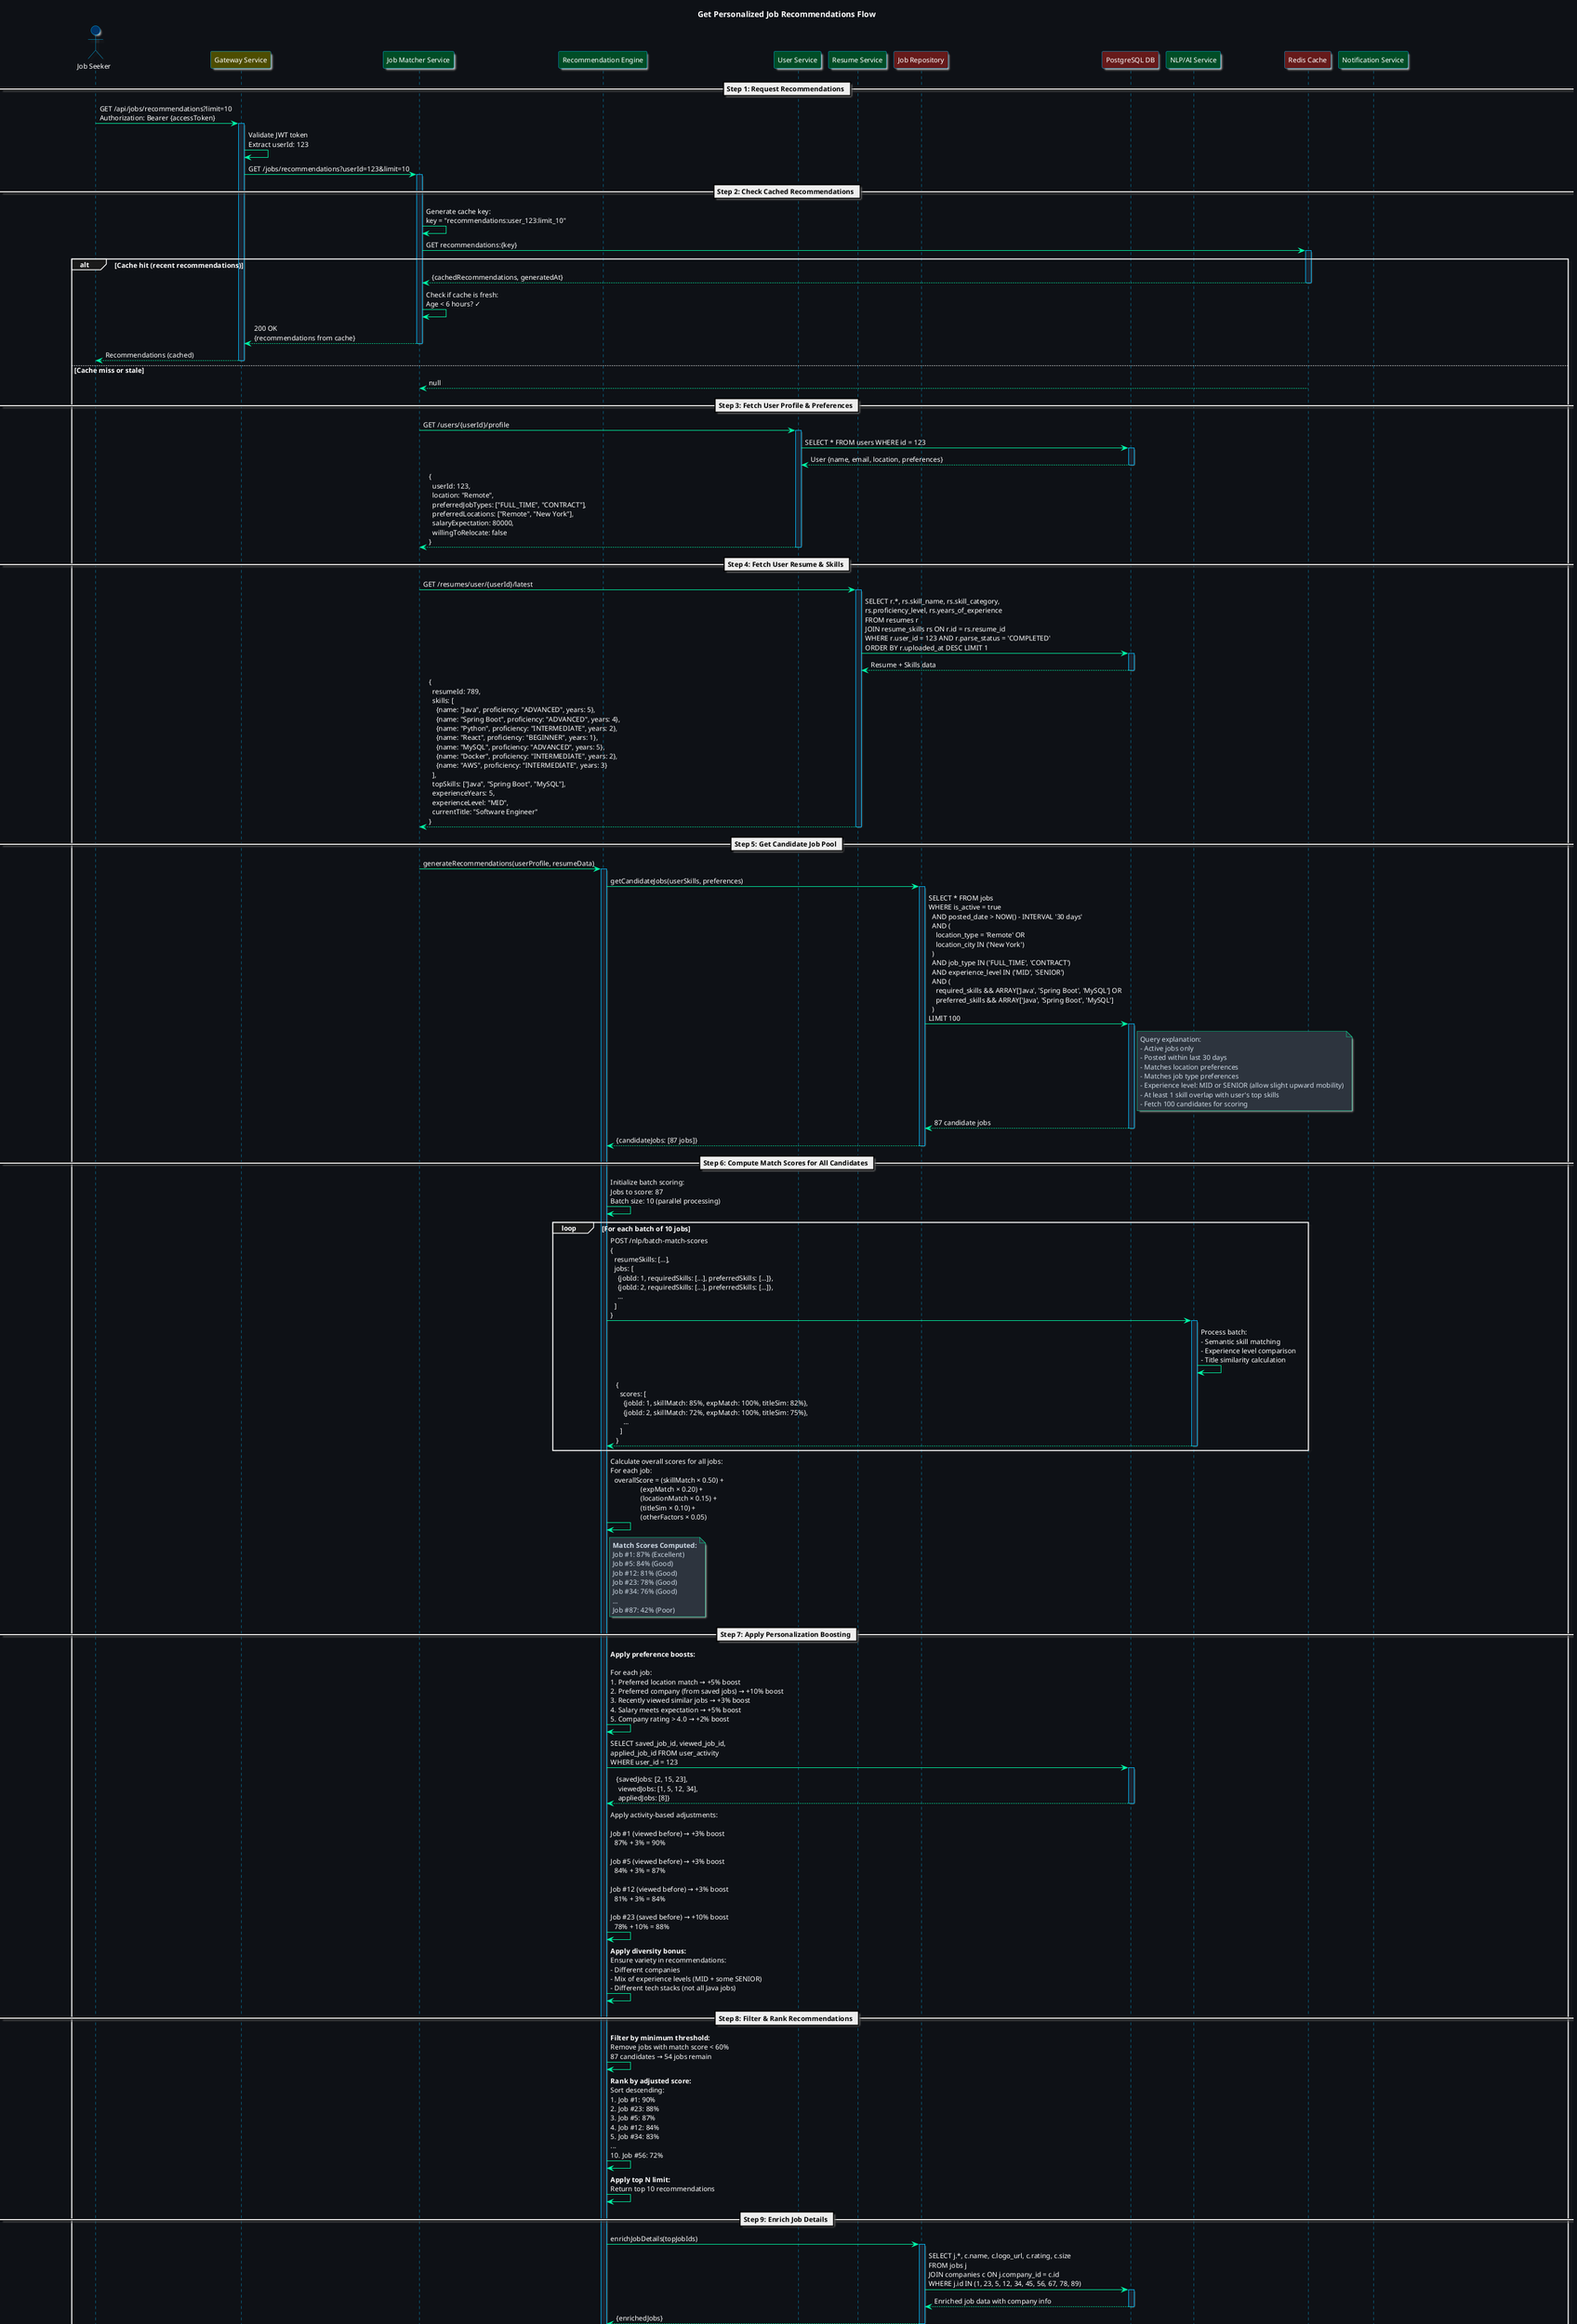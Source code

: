 ' This Sequence is optional

@startuml Get Personalized Job Recommendations
skinparam backgroundColor #0e1116
skinparam defaultFontName "Segoe UI"
skinparam defaultFontColor #?black:white
skinparam defaultFontSize 12
skinparam shadowing true

skinparam sequence {
    ArrowColor #00ffaa
    ActorBorderColor #00bfff
    ActorBackgroundColor #1a2432
    ActorFontColor #ffffff
    
    ParticipantBorderColor #00bfff
    ParticipantBackgroundColor #1e232b
    ParticipantFontColor #ffffff
    
    LifeLineBorderColor #00bfff
    LifeLineBackgroundColor #1a2432
    
    BoxBorderColor #00bfff
    BoxBackgroundColor #0d1117
    BoxFontColor #ffffff
}

skinparam sequenceGroup {
  BorderColor white
  BackgroundColor #1a1a1a
  FontColor #ffffff
}

skinparam note {
    BackgroundColor #2d343e
    BorderColor #00ffaa
    FontColor #cdd9e5
}

actor "Job Seeker" as User #003366
participant "Gateway Service" as Gateway #4d4d00
participant "Job Matcher Service" as JobMatcherSvc #004d26
participant "Recommendation Engine" as RecEngine #004d26
participant "User Service" as UserSvc #004d26
participant "Resume Service" as ResumeSvc #004d26
participant "Job Repository" as JobRepo #661a1a
participant "PostgreSQL DB" as DB #661a1a
participant "NLP/AI Service" as NLP #004d26
participant "Redis Cache" as Redis #661a1a
participant "Notification Service" as NotifSvc #004d26

title Get Personalized Job Recommendations Flow

== Step 1: Request Recommendations ==

User -> Gateway: GET /api/jobs/recommendations?limit=10\nAuthorization: Bearer {accessToken}
activate Gateway

Gateway -> Gateway: Validate JWT token\nExtract userId: 123

Gateway -> JobMatcherSvc: GET /jobs/recommendations?userId=123&limit=10
activate JobMatcherSvc

== Step 2: Check Cached Recommendations ==

JobMatcherSvc -> JobMatcherSvc: Generate cache key:\nkey = "recommendations:user_123:limit_10"

JobMatcherSvc -> Redis: GET recommendations:{key}
activate Redis

alt Cache hit (recent recommendations)
    Redis --> JobMatcherSvc: {cachedRecommendations, generatedAt}
    deactivate Redis
    
    JobMatcherSvc -> JobMatcherSvc: Check if cache is fresh:\nAge < 6 hours? ✓
    
    JobMatcherSvc --> Gateway: 200 OK\n{recommendations from cache}
    deactivate JobMatcherSvc
    Gateway --> User: Recommendations (cached)
    deactivate Gateway
    
else Cache miss or stale
    Redis --> JobMatcherSvc: null
    deactivate Redis
    
    == Step 3: Fetch User Profile & Preferences ==
    
    JobMatcherSvc -> UserSvc: GET /users/{userId}/profile
    activate UserSvc
    UserSvc -> DB: SELECT * FROM users WHERE id = 123
    activate DB
    DB --> UserSvc: User {name, email, location, preferences}
    deactivate DB
    UserSvc --> JobMatcherSvc: {\n  userId: 123,\n  location: "Remote",\n  preferredJobTypes: ["FULL_TIME", "CONTRACT"],\n  preferredLocations: ["Remote", "New York"],\n  salaryExpectation: 80000,\n  willingToRelocate: false\n}
    deactivate UserSvc
    
    == Step 4: Fetch User Resume & Skills ==
    
    JobMatcherSvc -> ResumeSvc: GET /resumes/user/{userId}/latest
    activate ResumeSvc
    
    ResumeSvc -> DB: SELECT r.*, rs.skill_name, rs.skill_category, \nrs.proficiency_level, rs.years_of_experience\nFROM resumes r\nJOIN resume_skills rs ON r.id = rs.resume_id\nWHERE r.user_id = 123 AND r.parse_status = 'COMPLETED'\nORDER BY r.uploaded_at DESC LIMIT 1
    activate DB
    DB --> ResumeSvc: Resume + Skills data
    deactivate DB
    
    ResumeSvc --> JobMatcherSvc: {\n  resumeId: 789,\n  skills: [\n    {name: "Java", proficiency: "ADVANCED", years: 5},\n    {name: "Spring Boot", proficiency: "ADVANCED", years: 4},\n    {name: "Python", proficiency: "INTERMEDIATE", years: 2},\n    {name: "React", proficiency: "BEGINNER", years: 1},\n    {name: "MySQL", proficiency: "ADVANCED", years: 5},\n    {name: "Docker", proficiency: "INTERMEDIATE", years: 2},\n    {name: "AWS", proficiency: "INTERMEDIATE", years: 3}\n  ],\n  topSkills: ["Java", "Spring Boot", "MySQL"],\n  experienceYears: 5,\n  experienceLevel: "MID",\n  currentTitle: "Software Engineer"\n}
    deactivate ResumeSvc
    
    == Step 5: Get Candidate Job Pool ==
    
    JobMatcherSvc -> RecEngine: generateRecommendations(userProfile, resumeData)
    activate RecEngine
    
    RecEngine -> JobRepo: getCandidateJobs(userSkills, preferences)
    activate JobRepo
    
    JobRepo -> DB: SELECT * FROM jobs\nWHERE is_active = true\n  AND posted_date > NOW() - INTERVAL '30 days'\n  AND (\n    location_type = 'Remote' OR \n    location_city IN ('New York')\n  )\n  AND job_type IN ('FULL_TIME', 'CONTRACT')\n  AND experience_level IN ('MID', 'SENIOR')\n  AND (\n    required_skills && ARRAY['Java', 'Spring Boot', 'MySQL'] OR\n    preferred_skills && ARRAY['Java', 'Spring Boot', 'MySQL']\n  )\nLIMIT 100
    activate DB
    
    note right of DB
    Query explanation:
    - Active jobs only
    - Posted within last 30 days
    - Matches location preferences
    - Matches job type preferences
    - Experience level: MID or SENIOR (allow slight upward mobility)
    - At least 1 skill overlap with user's top skills
    - Fetch 100 candidates for scoring
    end note
    
    DB --> JobRepo: 87 candidate jobs
    deactivate DB
    JobRepo --> RecEngine: {candidateJobs: [87 jobs]}
    deactivate JobRepo
    
    == Step 6: Compute Match Scores for All Candidates ==
    
    RecEngine -> RecEngine: Initialize batch scoring:\nJobs to score: 87\nBatch size: 10 (parallel processing)
    
    loop For each batch of 10 jobs
        RecEngine -> NLP: POST /nlp/batch-match-scores\n{\n  resumeSkills: [...],\n  jobs: [\n    {jobId: 1, requiredSkills: [...], preferredSkills: [...]},\n    {jobId: 2, requiredSkills: [...], preferredSkills: [...]},\n    ...\n  ]\n}
        activate NLP
        
        NLP -> NLP: Process batch:\n- Semantic skill matching\n- Experience level comparison\n- Title similarity calculation
        
        NLP --> RecEngine: {\n  scores: [\n    {jobId: 1, skillMatch: 85%, expMatch: 100%, titleSim: 82%},\n    {jobId: 2, skillMatch: 72%, expMatch: 100%, titleSim: 75%},\n    ...\n  ]\n}
        deactivate NLP
    end
    
    RecEngine -> RecEngine: Calculate overall scores for all jobs:\nFor each job:\n  overallScore = (skillMatch × 0.50) + \n                 (expMatch × 0.20) + \n                 (locationMatch × 0.15) + \n                 (titleSim × 0.10) + \n                 (otherFactors × 0.05)
    
    note right of RecEngine
    **Match Scores Computed:**
    Job #1: 87% (Excellent)
    Job #5: 84% (Good)
    Job #12: 81% (Good)
    Job #23: 78% (Good)
    Job #34: 76% (Good)
    ...
    Job #87: 42% (Poor)
    end note
    
    == Step 7: Apply Personalization Boosting ==
    
    RecEngine -> RecEngine: **Apply preference boosts:**\n\nFor each job:\n1. Preferred location match → +5% boost\n2. Preferred company (from saved jobs) → +10% boost\n3. Recently viewed similar jobs → +3% boost\n4. Salary meets expectation → +5% boost\n5. Company rating > 4.0 → +2% boost
    
    RecEngine -> DB: SELECT saved_job_id, viewed_job_id, \napplied_job_id FROM user_activity\nWHERE user_id = 123
    activate DB
    DB --> RecEngine: {savedJobs: [2, 15, 23], \n viewedJobs: [1, 5, 12, 34], \n appliedJobs: [8]}
    deactivate DB
    
    RecEngine -> RecEngine: Apply activity-based adjustments:\n\nJob #1 (viewed before) → +3% boost\n  87% + 3% = 90%\n\nJob #5 (viewed before) → +3% boost\n  84% + 3% = 87%\n\nJob #12 (viewed before) → +3% boost\n  81% + 3% = 84%\n\nJob #23 (saved before) → +10% boost\n  78% + 10% = 88%
    
    RecEngine -> RecEngine: **Apply diversity bonus:**\nEnsure variety in recommendations:\n- Different companies\n- Mix of experience levels (MID + some SENIOR)\n- Different tech stacks (not all Java jobs)
    
    == Step 8: Filter & Rank Recommendations ==
    
    RecEngine -> RecEngine: **Filter by minimum threshold:**\nRemove jobs with match score < 60%\n87 candidates → 54 jobs remain
    
    RecEngine -> RecEngine: **Rank by adjusted score:**\nSort descending:\n1. Job #1: 90%\n2. Job #23: 88%\n3. Job #5: 87%\n4. Job #12: 84%\n5. Job #34: 83%\n...\n10. Job #56: 72%
    
    RecEngine -> RecEngine: **Apply top N limit:**\nReturn top 10 recommendations
    
    == Step 9: Enrich Job Details ==
    
    RecEngine -> JobRepo: enrichJobDetails(topJobIds)
    activate JobRepo
    JobRepo -> DB: SELECT j.*, c.name, c.logo_url, c.rating, c.size\nFROM jobs j\nJOIN companies c ON j.company_id = c.id\nWHERE j.id IN (1, 23, 5, 12, 34, 45, 56, 67, 78, 89)
    activate DB
    DB --> JobRepo: Enriched job data with company info
    deactivate DB
    JobRepo --> RecEngine: {enrichedJobs}
    deactivate JobRepo
    
    RecEngine -> RecEngine: Format recommendations:\nFor each job:\n{\n  id: 1,\n  title: "Senior Java Developer",\n  company: {\n    name: "TechCorp",\n    logo: "https://...",\n    rating: 4.5,\n    size: "500-1000"\n  },\n  location: {type: "Remote"},\n  jobType: "FULL_TIME",\n  salaryRange: "$90,000 - $130,000",\n  requiredSkills: ["Java", "Spring Boot", "Microservices"],\n  matchScore: 90,\n  matchGrade: "EXCELLENT",\n  matchedSkills: ["Java", "Spring Boot", "MySQL"],\n  missingSkills: ["Microservices"],\n  postedDate: "2025-10-20",\n  daysAgo: 7,\n  applicationUrl: "https://...",\n  reasons: [\n    "Your Java skills are a strong match",\n    "Experience level aligns perfectly",\n    "You viewed similar jobs before"\n  ]\n}
    
    RecEngine --> JobMatcherSvc: {recommendations: [10 jobs]}
    deactivate RecEngine
    
    == Step 10: Cache Recommendations ==
    
    JobMatcherSvc -> Redis: SETEX recommendations:user_123:limit_10\nVALUE: {recommendations JSON}\nTTL: 6 hours
    activate Redis
    Redis --> JobMatcherSvc: Cached
    deactivate Redis
    
    note right of Redis
    Cache TTL: 6 hours
    Invalidation triggers:
    - User updates resume
    - User updates preferences
    - New jobs posted matching user profile
    - User applies to a recommended job
    end note
    
    == Step 11: Store Recommendations History ==
    
    JobMatcherSvc -> DB: INSERT INTO recommendation_history\n(user_id, job_ids, match_scores, generated_at, algorithm_version)\nVALUES (123, ARRAY[1,23,5,...], ARRAY[90,88,87,...], \nNOW(), 'v2.1')
    activate DB
    DB --> JobMatcherSvc: History saved
    deactivate DB
    
    == Step 12: Send Notification (if new high-quality matches) ==
    
    alt High-quality new matches found (score >= 85%)
        JobMatcherSvc -> NotifSvc: POST /notifications/job-match-alert\n{\n  userId: 123,\n  jobCount: 3,\n  topJobs: [{id: 1, title: "...", score: 90}, ...]\n}
        activate NotifSvc
        NotifSvc --> JobMatcherSvc: 202 Accepted (notification queued)
        deactivate NotifSvc
        
        note right of NotifSvc
        Email subject: "🎯 3 new jobs match your profile!"
        Contains top 3 recommendations with match scores
        end note
    end
    
    JobMatcherSvc --> Gateway: 200 OK\n{\n  recommendations: [10 jobs],\n  totalCandidates: 87,\n  averageScore: 78,\n  generatedAt: "2025-10-27T10:30:00Z"\n}
    deactivate JobMatcherSvc
    
    Gateway --> User: ✓ Personalized recommendations ready
    deactivate Gateway
end

note over User
**Personalized Job Recommendations**

🎯 Top 10 jobs handpicked for you

[1] Senior Java Developer - TechCorp
    Match: 90% ⭐⭐⭐⭐⭐ (Excellent)
    📍 Remote | 💰 $90k-$130k | ⏰ 7 days ago
    ✅ Java, Spring Boot, MySQL
    ❌ Microservices (learn this!)
    💡 Your Java skills are a strong match

[2] Backend Engineer - StartupX  
    Match: 88% ⭐⭐⭐⭐⭐ (Excellent)
    📍 Remote | 💰 $85k-$120k | ⏰ 5 days ago
    ✅ Java, Spring Boot, AWS
    ❌ Kafka
    💡 You saved similar jobs before

[3] Full Stack Developer - InnovateLab
    Match: 87% ⭐⭐⭐⭐ (Good)
    📍 Remote | 💰 $80k-$110k | ⏰ 10 days ago
    ✅ Java, React, MySQL
    ❌ TypeScript
    💡 Experience level aligns perfectly

**Why these jobs?**
Based on your skills, experience, location preferences,
and previous job viewing activity.
end note

note over User, Redis
**Recommendation Algorithm:**

**Step 1: Candidate Pool (100 jobs)**
- Active jobs (last 30 days)
- Match location preferences
- Match job type preferences
- At least 1 skill overlap

**Step 2: Batch Scoring (NLP)**
- Compute match scores for all candidates
- Parallel processing (10 jobs per batch)
- Skills, experience, location, title similarity

**Step 3: Personalization Boosting**
- Preferred location: +5%
- Saved/viewed jobs: +3-10%
- Salary expectation met: +5%
- Company rating: +2%

**Step 4: Filtering & Ranking**
- Remove jobs < 60% match
- Sort by adjusted score
- Apply diversity (different companies, tech stacks)
- Return top 10

**Performance:**
- Candidate pool query: 80ms
- Batch scoring (87 jobs): 1.2s
- Personalization: 100ms
- Ranking & enrichment: 150ms
- Total: ~1.5 seconds

**Refresh Strategy:**
- Cache TTL: 6 hours
- Refresh on resume update
- Refresh on new relevant jobs
- Push notifications for high matches (≥85%)
end note

@enduml